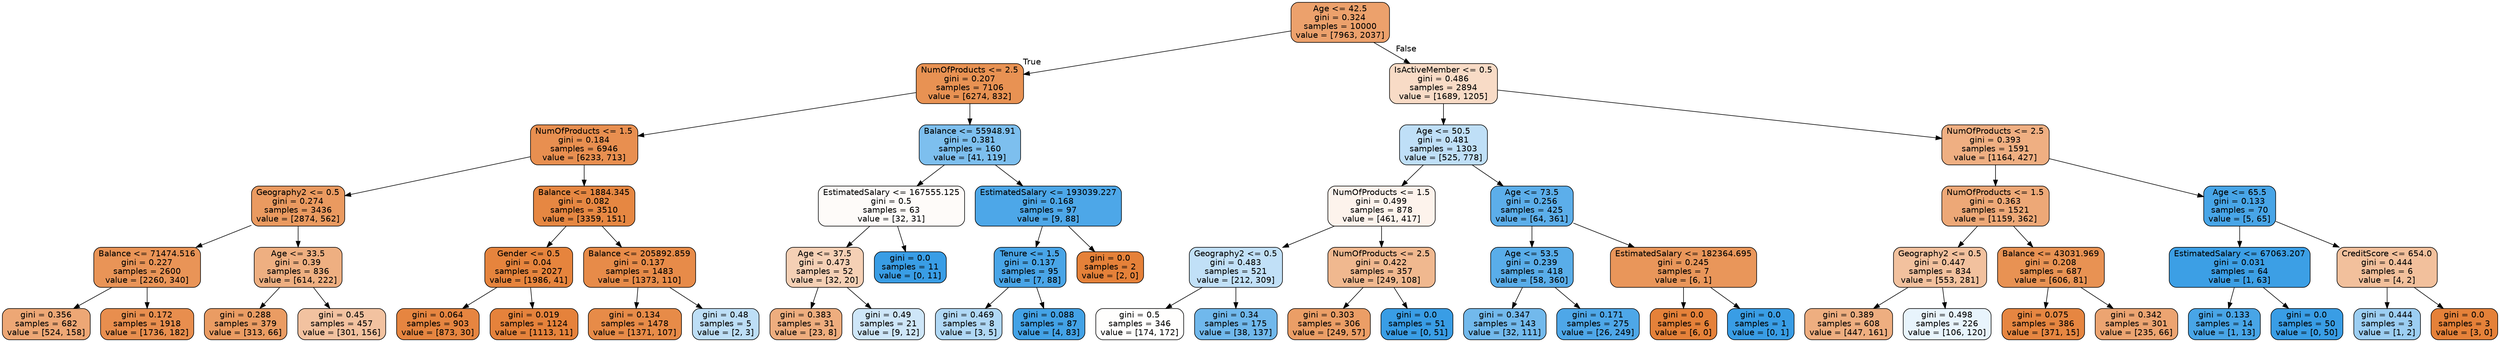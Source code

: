 digraph Tree {
node [shape=box, style="filled, rounded", color="black", fontname="helvetica"] ;
edge [fontname="helvetica"] ;
0 [label="Age <= 42.5\ngini = 0.324\nsamples = 10000\nvalue = [7963, 2037]", fillcolor="#eca16c"] ;
1 [label="NumOfProducts <= 2.5\ngini = 0.207\nsamples = 7106\nvalue = [6274, 832]", fillcolor="#e89253"] ;
0 -> 1 [labeldistance=2.5, labelangle=45, headlabel="True"] ;
2 [label="NumOfProducts <= 1.5\ngini = 0.184\nsamples = 6946\nvalue = [6233, 713]", fillcolor="#e88f50"] ;
1 -> 2 ;
3 [label="Geography2 <= 0.5\ngini = 0.274\nsamples = 3436\nvalue = [2874, 562]", fillcolor="#ea9a60"] ;
2 -> 3 ;
4 [label="Balance <= 71474.516\ngini = 0.227\nsamples = 2600\nvalue = [2260, 340]", fillcolor="#e99457"] ;
3 -> 4 ;
5 [label="gini = 0.356\nsamples = 682\nvalue = [524, 158]", fillcolor="#eda775"] ;
4 -> 5 ;
6 [label="gini = 0.172\nsamples = 1918\nvalue = [1736, 182]", fillcolor="#e88e4e"] ;
4 -> 6 ;
7 [label="Age <= 33.5\ngini = 0.39\nsamples = 836\nvalue = [614, 222]", fillcolor="#eeaf81"] ;
3 -> 7 ;
8 [label="gini = 0.288\nsamples = 379\nvalue = [313, 66]", fillcolor="#ea9c63"] ;
7 -> 8 ;
9 [label="gini = 0.45\nsamples = 457\nvalue = [301, 156]", fillcolor="#f2c2a0"] ;
7 -> 9 ;
10 [label="Balance <= 1884.345\ngini = 0.082\nsamples = 3510\nvalue = [3359, 151]", fillcolor="#e68742"] ;
2 -> 10 ;
11 [label="Gender <= 0.5\ngini = 0.04\nsamples = 2027\nvalue = [1986, 41]", fillcolor="#e6843d"] ;
10 -> 11 ;
12 [label="gini = 0.064\nsamples = 903\nvalue = [873, 30]", fillcolor="#e68540"] ;
11 -> 12 ;
13 [label="gini = 0.019\nsamples = 1124\nvalue = [1113, 11]", fillcolor="#e5823b"] ;
11 -> 13 ;
14 [label="Balance <= 205892.859\ngini = 0.137\nsamples = 1483\nvalue = [1373, 110]", fillcolor="#e78b49"] ;
10 -> 14 ;
15 [label="gini = 0.134\nsamples = 1478\nvalue = [1371, 107]", fillcolor="#e78b48"] ;
14 -> 15 ;
16 [label="gini = 0.48\nsamples = 5\nvalue = [2, 3]", fillcolor="#bddef6"] ;
14 -> 16 ;
17 [label="Balance <= 55948.91\ngini = 0.381\nsamples = 160\nvalue = [41, 119]", fillcolor="#7dbfee"] ;
1 -> 17 ;
18 [label="EstimatedSalary <= 167555.125\ngini = 0.5\nsamples = 63\nvalue = [32, 31]", fillcolor="#fefbf9"] ;
17 -> 18 ;
19 [label="Age <= 37.5\ngini = 0.473\nsamples = 52\nvalue = [32, 20]", fillcolor="#f5d0b5"] ;
18 -> 19 ;
20 [label="gini = 0.383\nsamples = 31\nvalue = [23, 8]", fillcolor="#eead7e"] ;
19 -> 20 ;
21 [label="gini = 0.49\nsamples = 21\nvalue = [9, 12]", fillcolor="#cee6f8"] ;
19 -> 21 ;
22 [label="gini = 0.0\nsamples = 11\nvalue = [0, 11]", fillcolor="#399de5"] ;
18 -> 22 ;
23 [label="EstimatedSalary <= 193039.227\ngini = 0.168\nsamples = 97\nvalue = [9, 88]", fillcolor="#4da7e8"] ;
17 -> 23 ;
24 [label="Tenure <= 1.5\ngini = 0.137\nsamples = 95\nvalue = [7, 88]", fillcolor="#49a5e7"] ;
23 -> 24 ;
25 [label="gini = 0.469\nsamples = 8\nvalue = [3, 5]", fillcolor="#b0d8f5"] ;
24 -> 25 ;
26 [label="gini = 0.088\nsamples = 87\nvalue = [4, 83]", fillcolor="#43a2e6"] ;
24 -> 26 ;
27 [label="gini = 0.0\nsamples = 2\nvalue = [2, 0]", fillcolor="#e58139"] ;
23 -> 27 ;
28 [label="IsActiveMember <= 0.5\ngini = 0.486\nsamples = 2894\nvalue = [1689, 1205]", fillcolor="#f8dbc6"] ;
0 -> 28 [labeldistance=2.5, labelangle=-45, headlabel="False"] ;
29 [label="Age <= 50.5\ngini = 0.481\nsamples = 1303\nvalue = [525, 778]", fillcolor="#bfdff7"] ;
28 -> 29 ;
30 [label="NumOfProducts <= 1.5\ngini = 0.499\nsamples = 878\nvalue = [461, 417]", fillcolor="#fdf3ec"] ;
29 -> 30 ;
31 [label="Geography2 <= 0.5\ngini = 0.483\nsamples = 521\nvalue = [212, 309]", fillcolor="#c1e0f7"] ;
30 -> 31 ;
32 [label="gini = 0.5\nsamples = 346\nvalue = [174, 172]", fillcolor="#fffefd"] ;
31 -> 32 ;
33 [label="gini = 0.34\nsamples = 175\nvalue = [38, 137]", fillcolor="#70b8ec"] ;
31 -> 33 ;
34 [label="NumOfProducts <= 2.5\ngini = 0.422\nsamples = 357\nvalue = [249, 108]", fillcolor="#f0b88f"] ;
30 -> 34 ;
35 [label="gini = 0.303\nsamples = 306\nvalue = [249, 57]", fillcolor="#eb9e66"] ;
34 -> 35 ;
36 [label="gini = 0.0\nsamples = 51\nvalue = [0, 51]", fillcolor="#399de5"] ;
34 -> 36 ;
37 [label="Age <= 73.5\ngini = 0.256\nsamples = 425\nvalue = [64, 361]", fillcolor="#5caeea"] ;
29 -> 37 ;
38 [label="Age <= 53.5\ngini = 0.239\nsamples = 418\nvalue = [58, 360]", fillcolor="#59ade9"] ;
37 -> 38 ;
39 [label="gini = 0.347\nsamples = 143\nvalue = [32, 111]", fillcolor="#72b9ec"] ;
38 -> 39 ;
40 [label="gini = 0.171\nsamples = 275\nvalue = [26, 249]", fillcolor="#4ea7e8"] ;
38 -> 40 ;
41 [label="EstimatedSalary <= 182364.695\ngini = 0.245\nsamples = 7\nvalue = [6, 1]", fillcolor="#e9965a"] ;
37 -> 41 ;
42 [label="gini = 0.0\nsamples = 6\nvalue = [6, 0]", fillcolor="#e58139"] ;
41 -> 42 ;
43 [label="gini = 0.0\nsamples = 1\nvalue = [0, 1]", fillcolor="#399de5"] ;
41 -> 43 ;
44 [label="NumOfProducts <= 2.5\ngini = 0.393\nsamples = 1591\nvalue = [1164, 427]", fillcolor="#efaf82"] ;
28 -> 44 ;
45 [label="NumOfProducts <= 1.5\ngini = 0.363\nsamples = 1521\nvalue = [1159, 362]", fillcolor="#eda877"] ;
44 -> 45 ;
46 [label="Geography2 <= 0.5\ngini = 0.447\nsamples = 834\nvalue = [553, 281]", fillcolor="#f2c19e"] ;
45 -> 46 ;
47 [label="gini = 0.389\nsamples = 608\nvalue = [447, 161]", fillcolor="#eeae80"] ;
46 -> 47 ;
48 [label="gini = 0.498\nsamples = 226\nvalue = [106, 120]", fillcolor="#e8f4fc"] ;
46 -> 48 ;
49 [label="Balance <= 43031.969\ngini = 0.208\nsamples = 687\nvalue = [606, 81]", fillcolor="#e89253"] ;
45 -> 49 ;
50 [label="gini = 0.075\nsamples = 386\nvalue = [371, 15]", fillcolor="#e68641"] ;
49 -> 50 ;
51 [label="gini = 0.342\nsamples = 301\nvalue = [235, 66]", fillcolor="#eca471"] ;
49 -> 51 ;
52 [label="Age <= 65.5\ngini = 0.133\nsamples = 70\nvalue = [5, 65]", fillcolor="#48a5e7"] ;
44 -> 52 ;
53 [label="EstimatedSalary <= 67063.207\ngini = 0.031\nsamples = 64\nvalue = [1, 63]", fillcolor="#3c9fe5"] ;
52 -> 53 ;
54 [label="gini = 0.133\nsamples = 14\nvalue = [1, 13]", fillcolor="#48a5e7"] ;
53 -> 54 ;
55 [label="gini = 0.0\nsamples = 50\nvalue = [0, 50]", fillcolor="#399de5"] ;
53 -> 55 ;
56 [label="CreditScore <= 654.0\ngini = 0.444\nsamples = 6\nvalue = [4, 2]", fillcolor="#f2c09c"] ;
52 -> 56 ;
57 [label="gini = 0.444\nsamples = 3\nvalue = [1, 2]", fillcolor="#9ccef2"] ;
56 -> 57 ;
58 [label="gini = 0.0\nsamples = 3\nvalue = [3, 0]", fillcolor="#e58139"] ;
56 -> 58 ;
}